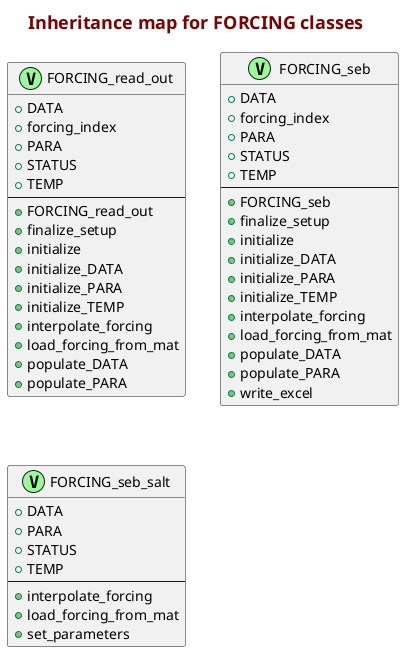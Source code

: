 @startuml
    skinparam {
    }
    title
        <font color=Maroon size=18>Inheritance map for FORCING classes</font>
    end title
    class FORCING_read_out <<(V,PaleGreen)>> [[matlab:matlab.desktop.editor.openAndGoToLine('C:\thin\02_Code\Matlab\CryoGRID\202008_CryoGrid_NewOOP_GIT_CURRENT_THIN\modules\FORCING\FORCING_read_out.m',7);{No tooltip}]] {
        {field} + DATA [[[matlab:matlab.desktop.editor.openAndGoToLine('C:\thin\02_Code\Matlab\CryoGRID\202008_CryoGrid_NewOOP_GIT_CURRENT_THIN\modules\FORCING\FORCING_read_out.m',11);{No tooltip}]]]
        {field} + forcing_index [[[matlab:matlab.desktop.editor.openAndGoToLine('C:\thin\02_Code\Matlab\CryoGRID\202008_CryoGrid_NewOOP_GIT_CURRENT_THIN\modules\FORCING\FORCING_read_out.m',10);{No tooltip}]]]
        {field} + PARA [[[matlab:matlab.desktop.editor.openAndGoToLine('C:\thin\02_Code\Matlab\CryoGRID\202008_CryoGrid_NewOOP_GIT_CURRENT_THIN\modules\FORCING\FORCING_read_out.m',13);{No tooltip}]]]
        {field} + STATUS [[[matlab:matlab.desktop.editor.openAndGoToLine('C:\thin\02_Code\Matlab\CryoGRID\202008_CryoGrid_NewOOP_GIT_CURRENT_THIN\modules\FORCING\FORCING_read_out.m',14);{No tooltip}]]]
        {field} + TEMP [[[matlab:matlab.desktop.editor.openAndGoToLine('C:\thin\02_Code\Matlab\CryoGRID\202008_CryoGrid_NewOOP_GIT_CURRENT_THIN\modules\FORCING\FORCING_read_out.m',12);{No tooltip}]]]
        ---
        {method} + FORCING_read_out  [[[matlab:matlab.desktop.editor.openAndGoToFunction('C:\thin\02_Code\Matlab\CryoGRID\202008_CryoGrid_NewOOP_GIT_CURRENT_THIN\modules\FORCING\FORCING_read_out.m','FORCING_read_out');{function self = FORCING_seb(index, pprovider, fprovider)      % Definition to be used when old code is no longer supported}]]]
        {method} + finalize_setup  [[[matlab:matlab.desktop.editor.openAndGoToFunction('C:\thin\02_Code\Matlab\CryoGRID\202008_CryoGrid_NewOOP_GIT_CURRENT_THIN\modules\FORCING\FORCING_read_out.m','finalize_setup');{No tooltip}]]]
        {method} + initialize  [[[matlab:matlab.desktop.editor.openAndGoToFunction('C:\thin\02_Code\Matlab\CryoGRID\202008_CryoGrid_NewOOP_GIT_CURRENT_THIN\modules\FORCING\FORCING_read_out.m','initialize');{INITIALIZE  Initializes all properties needed by the class.}]]]
        {method} + initialize_DATA  [[[matlab:matlab.desktop.editor.openAndGoToFunction('C:\thin\02_Code\Matlab\CryoGRID\202008_CryoGrid_NewOOP_GIT_CURRENT_THIN\modules\FORCING\FORCING_read_out.m','initialize_DATA');{INITIALIZE_DATA  Initializes DATA structure.}]]]
        {method} + initialize_PARA  [[[matlab:matlab.desktop.editor.openAndGoToFunction('C:\thin\02_Code\Matlab\CryoGRID\202008_CryoGrid_NewOOP_GIT_CURRENT_THIN\modules\FORCING\FORCING_read_out.m','initialize_PARA');{INITIALIZE_PARA  Initializes PARA structure, setting the variables in PARA.}]]]
        {method} + initialize_TEMP  [[[matlab:matlab.desktop.editor.openAndGoToFunction('C:\thin\02_Code\Matlab\CryoGRID\202008_CryoGrid_NewOOP_GIT_CURRENT_THIN\modules\FORCING\FORCING_read_out.m','initialize_TEMP');{INITIALIZE_TEMP  Initializes TEMP structure.}]]]
        {method} + interpolate_forcing  [[[matlab:matlab.desktop.editor.openAndGoToFunction('C:\thin\02_Code\Matlab\CryoGRID\202008_CryoGrid_NewOOP_GIT_CURRENT_THIN\modules\FORCING\FORCING_read_out.m','interpolate_forcing');{No tooltip}]]]
        {method} + load_forcing_from_mat  [[[matlab:matlab.desktop.editor.openAndGoToFunction('C:\thin\02_Code\Matlab\CryoGRID\202008_CryoGrid_NewOOP_GIT_CURRENT_THIN\modules\FORCING\FORCING_read_out.m','load_forcing_from_mat');{No tooltip}]]]
        {method} + populate_DATA  [[[matlab:matlab.desktop.editor.openAndGoToFunction('C:\thin\02_Code\Matlab\CryoGRID\202008_CryoGrid_NewOOP_GIT_CURRENT_THIN\modules\FORCING\FORCING_read_out.m','populate_DATA');{POPULATE_DATA  Updates the DATA structure with values from fprovider.}]]]
        {method} + populate_PARA  [[[matlab:matlab.desktop.editor.openAndGoToFunction('C:\thin\02_Code\Matlab\CryoGRID\202008_CryoGrid_NewOOP_GIT_CURRENT_THIN\modules\FORCING\FORCING_read_out.m','populate_PARA');{POPULATE_PARA  Updates the PARA structure with values from pprovider.}]]]
    }
    class FORCING_seb <<(V,PaleGreen)>> [[matlab:matlab.desktop.editor.openAndGoToLine('C:\thin\02_Code\Matlab\CryoGRID\202008_CryoGrid_NewOOP_GIT_CURRENT_THIN\modules\FORCING\@FORCING_seb\FORCING_seb.m',29);{No tooltip}]] {
        {field} + DATA [[[matlab:matlab.desktop.editor.openAndGoToLine('C:\thin\02_Code\Matlab\CryoGRID\202008_CryoGrid_NewOOP_GIT_CURRENT_THIN\modules\FORCING\@FORCING_seb\FORCING_seb.m',33);{No tooltip}]]]
        {field} + forcing_index [[[matlab:matlab.desktop.editor.openAndGoToLine('C:\thin\02_Code\Matlab\CryoGRID\202008_CryoGrid_NewOOP_GIT_CURRENT_THIN\modules\FORCING\@FORCING_seb\FORCING_seb.m',32);{No tooltip}]]]
        {field} + PARA [[[matlab:matlab.desktop.editor.openAndGoToLine('C:\thin\02_Code\Matlab\CryoGRID\202008_CryoGrid_NewOOP_GIT_CURRENT_THIN\modules\FORCING\@FORCING_seb\FORCING_seb.m',35);{No tooltip}]]]
        {field} + STATUS [[[matlab:matlab.desktop.editor.openAndGoToLine('C:\thin\02_Code\Matlab\CryoGRID\202008_CryoGrid_NewOOP_GIT_CURRENT_THIN\modules\FORCING\@FORCING_seb\FORCING_seb.m',36);{No tooltip}]]]
        {field} + TEMP [[[matlab:matlab.desktop.editor.openAndGoToLine('C:\thin\02_Code\Matlab\CryoGRID\202008_CryoGrid_NewOOP_GIT_CURRENT_THIN\modules\FORCING\@FORCING_seb\FORCING_seb.m',34);{No tooltip}]]]
        ---
        {method} + FORCING_seb  [[[matlab:matlab.desktop.editor.openAndGoToFunction('C:\thin\02_Code\Matlab\CryoGRID\202008_CryoGrid_NewOOP_GIT_CURRENT_THIN\modules\FORCING\@FORCING_seb\FORCING_seb.m','FORCING_seb');{}]]]
        {method} + finalize_setup  [[[matlab:matlab.desktop.editor.openAndGoToFunction('C:\thin\02_Code\Matlab\CryoGRID\202008_CryoGrid_NewOOP_GIT_CURRENT_THIN\modules\FORCING\@FORCING_seb\FORCING_seb.m','finalize_setup');{}]]]
        {method} + initialize  [[[matlab:matlab.desktop.editor.openAndGoToFunction('C:\thin\02_Code\Matlab\CryoGRID\202008_CryoGrid_NewOOP_GIT_CURRENT_THIN\modules\FORCING\@FORCING_seb\FORCING_seb.m','initialize');{}]]]
        {method} + initialize_DATA  [[[matlab:matlab.desktop.editor.openAndGoToFunction('C:\thin\02_Code\Matlab\CryoGRID\202008_CryoGrid_NewOOP_GIT_CURRENT_THIN\modules\FORCING\@FORCING_seb\FORCING_seb.m','initialize_DATA');{}]]]
        {method} + initialize_PARA  [[[matlab:matlab.desktop.editor.openAndGoToFunction('C:\thin\02_Code\Matlab\CryoGRID\202008_CryoGrid_NewOOP_GIT_CURRENT_THIN\modules\FORCING\@FORCING_seb\FORCING_seb.m','initialize_PARA');{}]]]
        {method} + initialize_TEMP  [[[matlab:matlab.desktop.editor.openAndGoToFunction('C:\thin\02_Code\Matlab\CryoGRID\202008_CryoGrid_NewOOP_GIT_CURRENT_THIN\modules\FORCING\@FORCING_seb\FORCING_seb.m','initialize_TEMP');{}]]]
        {method} + interpolate_forcing  [[[matlab:matlab.desktop.editor.openAndGoToFunction('C:\thin\02_Code\Matlab\CryoGRID\202008_CryoGrid_NewOOP_GIT_CURRENT_THIN\modules\FORCING\@FORCING_seb\FORCING_seb.m','interpolate_forcing');{}]]]
        {method} + load_forcing_from_mat  [[[matlab:matlab.desktop.editor.openAndGoToFunction('C:\thin\02_Code\Matlab\CryoGRID\202008_CryoGrid_NewOOP_GIT_CURRENT_THIN\modules\FORCING\@FORCING_seb\FORCING_seb.m','load_forcing_from_mat');{}]]]
        {method} + populate_DATA  [[[matlab:matlab.desktop.editor.openAndGoToFunction('C:\thin\02_Code\Matlab\CryoGRID\202008_CryoGrid_NewOOP_GIT_CURRENT_THIN\modules\FORCING\@FORCING_seb\FORCING_seb.m','populate_DATA');{}]]]
        {method} + populate_PARA  [[[matlab:matlab.desktop.editor.openAndGoToFunction('C:\thin\02_Code\Matlab\CryoGRID\202008_CryoGrid_NewOOP_GIT_CURRENT_THIN\modules\FORCING\@FORCING_seb\FORCING_seb.m','populate_PARA');{}]]]
        {method} + write_excel  [[[matlab:matlab.desktop.editor.openAndGoToFunction('C:\thin\02_Code\Matlab\CryoGRID\202008_CryoGrid_NewOOP_GIT_CURRENT_THIN\modules\FORCING\@FORCING_seb\FORCING_seb.m','write_excel');{}]]]
    }
    class FORCING_seb_salt <<(V,PaleGreen)>> [[matlab:matlab.desktop.editor.openAndGoToLine('C:\thin\02_Code\Matlab\CryoGRID\202008_CryoGrid_NewOOP_GIT_CURRENT_THIN\modules\FORCING\@FORCING_seb_salt\FORCING_seb_salt.m',4);{No tooltip}]] {
        {field} + DATA [[[matlab:matlab.desktop.editor.openAndGoToLine('C:\thin\02_Code\Matlab\CryoGRID\202008_CryoGrid_NewOOP_GIT_CURRENT_THIN\modules\FORCING\@FORCING_seb_salt\FORCING_seb_salt.m',6);{No tooltip}]]]
        {field} + PARA [[[matlab:matlab.desktop.editor.openAndGoToLine('C:\thin\02_Code\Matlab\CryoGRID\202008_CryoGrid_NewOOP_GIT_CURRENT_THIN\modules\FORCING\@FORCING_seb_salt\FORCING_seb_salt.m',8);{No tooltip}]]]
        {field} + STATUS [[[matlab:matlab.desktop.editor.openAndGoToLine('C:\thin\02_Code\Matlab\CryoGRID\202008_CryoGrid_NewOOP_GIT_CURRENT_THIN\modules\FORCING\@FORCING_seb_salt\FORCING_seb_salt.m',9);{No tooltip}]]]
        {field} + TEMP [[[matlab:matlab.desktop.editor.openAndGoToLine('C:\thin\02_Code\Matlab\CryoGRID\202008_CryoGrid_NewOOP_GIT_CURRENT_THIN\modules\FORCING\@FORCING_seb_salt\FORCING_seb_salt.m',7);{No tooltip}]]]
        ---
        {method} + interpolate_forcing  [[[matlab:matlab.desktop.editor.openAndGoToFunction('C:\thin\02_Code\Matlab\CryoGRID\202008_CryoGrid_NewOOP_GIT_CURRENT_THIN\modules\FORCING\@FORCING_seb_salt\FORCING_seb_salt.m','interpolate_forcing');{}]]]
        {method} + load_forcing_from_mat  [[[matlab:matlab.desktop.editor.openAndGoToFunction('C:\thin\02_Code\Matlab\CryoGRID\202008_CryoGrid_NewOOP_GIT_CURRENT_THIN\modules\FORCING\@FORCING_seb_salt\FORCING_seb_salt.m','load_forcing_from_mat');{}]]]
        {method} + set_parameters  [[[matlab:matlab.desktop.editor.openAndGoToFunction('C:\thin\02_Code\Matlab\CryoGRID\202008_CryoGrid_NewOOP_GIT_CURRENT_THIN\modules\FORCING\@FORCING_seb_salt\FORCING_seb_salt.m','set_parameters');{}]]]
    }
@enduml
